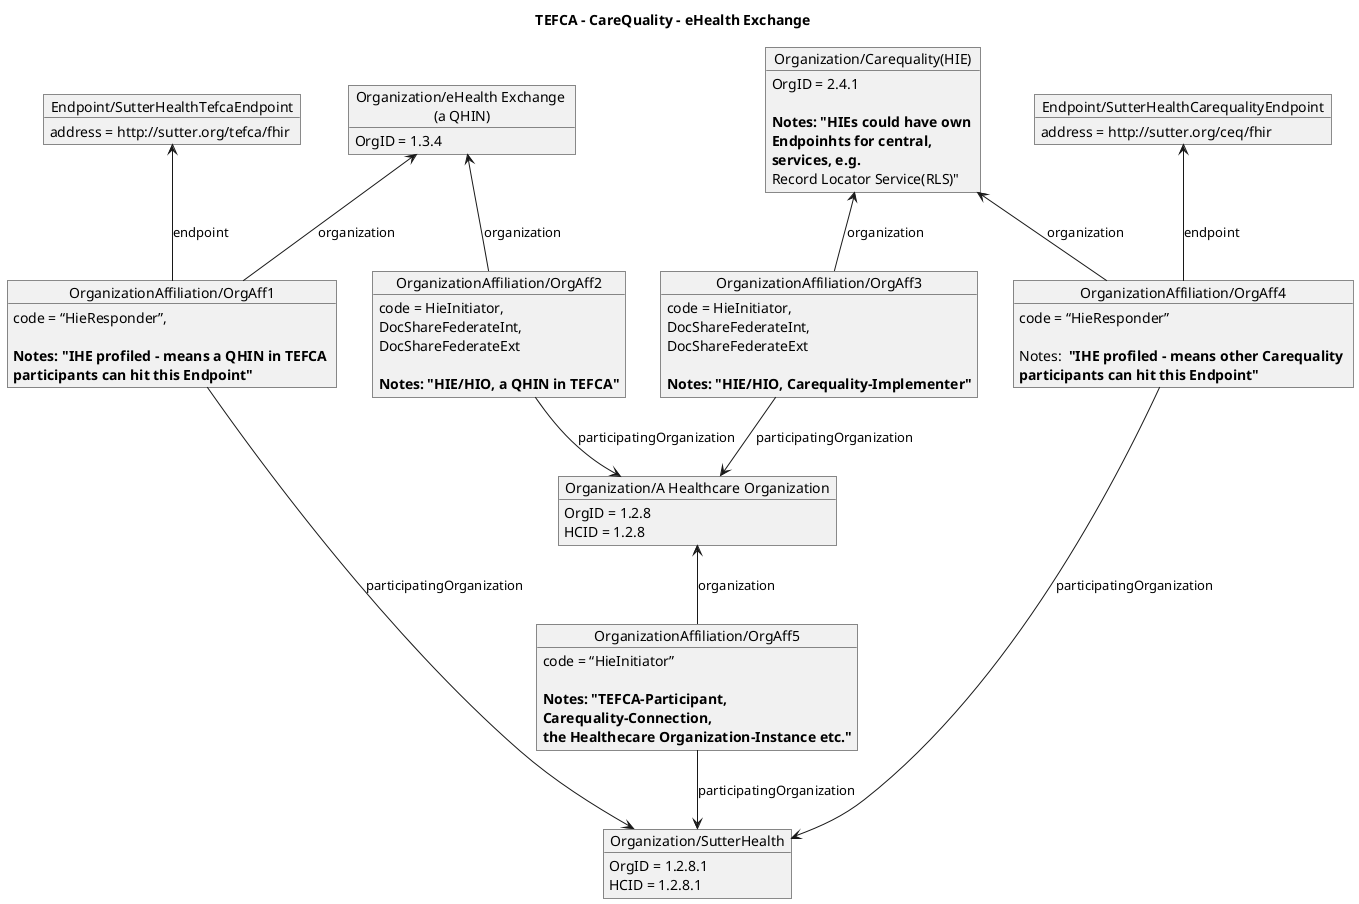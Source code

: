 @startuml 

title "TEFCA - CareQuality - eHealth Exchange"
object "Organization/eHealth Exchange \n(a QHIN)" as tefca
tefca : OrgID = 1.3.4

object "Endpoint/SutterHealthTefcaEndpoint" as tefcaEp
tefcaEp : address = http://sutter.org/tefca/fhir

object "Organization/Carequality(HIE)" as carequality
carequality : OrgID = 2.4.1\n
carequality : <b>Notes: "HIEs could have own \n<b>Endpoinhts for central, \n<b>services, e.g. \nRecord Locator Service(RLS)"

object "Endpoint/SutterHealthCarequalityEndpoint" as carequalityEp
carequalityEp : address = http://sutter.org/ceq/fhir

object "Organization/SutterHealth" as sutter
sutter : OrgID = 1.2.8.1
sutter : HCID = 1.2.8.1

object "OrganizationAffiliation/OrgAff1" as OrgAff1
OrgAff1 : code = “HieResponder”, \n
OrgAff1 : <b>Notes: "IHE profiled - means a QHIN in TEFCA \n<b>participants can hit this Endpoint"
OrgAff1 -down-> sutter : participatingOrganization
OrgAff1 -up-> tefca : organization
OrgAff1 -up-> tefcaEp : endpoint

object "OrganizationAffiliation/OrgAff2" as OrgAff2
OrgAff2 : code = HieInitiator, \nDocShareFederateInt, \nDocShareFederateExt\n
OrgAff2 : <b>Notes: "HIE/HIO, a QHIN in TEFCA"</b>
OrgAff2 -up-> tefca : organization


object "Organization/A Healthcare Organization" as epic 
epic : OrgID = 1.2.8
epic : HCID = 1.2.8
OrgAff2 -down-> epic : participatingOrganization

object "OrganizationAffiliation/OrgAff3" as OrgAff3
OrgAff3 : code = HieInitiator,\nDocShareFederateInt, \nDocShareFederateExt \n
OrgAff3 : <b>Notes: "HIE/HIO, Carequality-Implementer"</b>
OrgAff3 -down-> epic : participatingOrganization
OrgAff3 -up-> carequality : organization

object "OrganizationAffiliation/OrgAff4" as OrgAff4
OrgAff4 : code = “HieResponder”\n
OrgAff4 : Notes: <b> "IHE profiled - means other Carequality \n<b>participants can hit this Endpoint"
OrgAff4 -down-> sutter : participatingOrganization
OrgAff4 -up-> carequality : organization
OrgAff4 -up-> carequalityEp : endpoint

object "OrganizationAffiliation/OrgAff5" as OrgAff5
OrgAff5 : code = “HieInitiator”\n
OrgAff5 : <b>Notes: "TEFCA-Participant, \n<b>Carequality-Connection, \n<b>the Healthecare Organization-Instance etc."
OrgAff5 -up-> epic : organization
OrgAff5 -down-> sutter : participatingOrganization


@enduml
